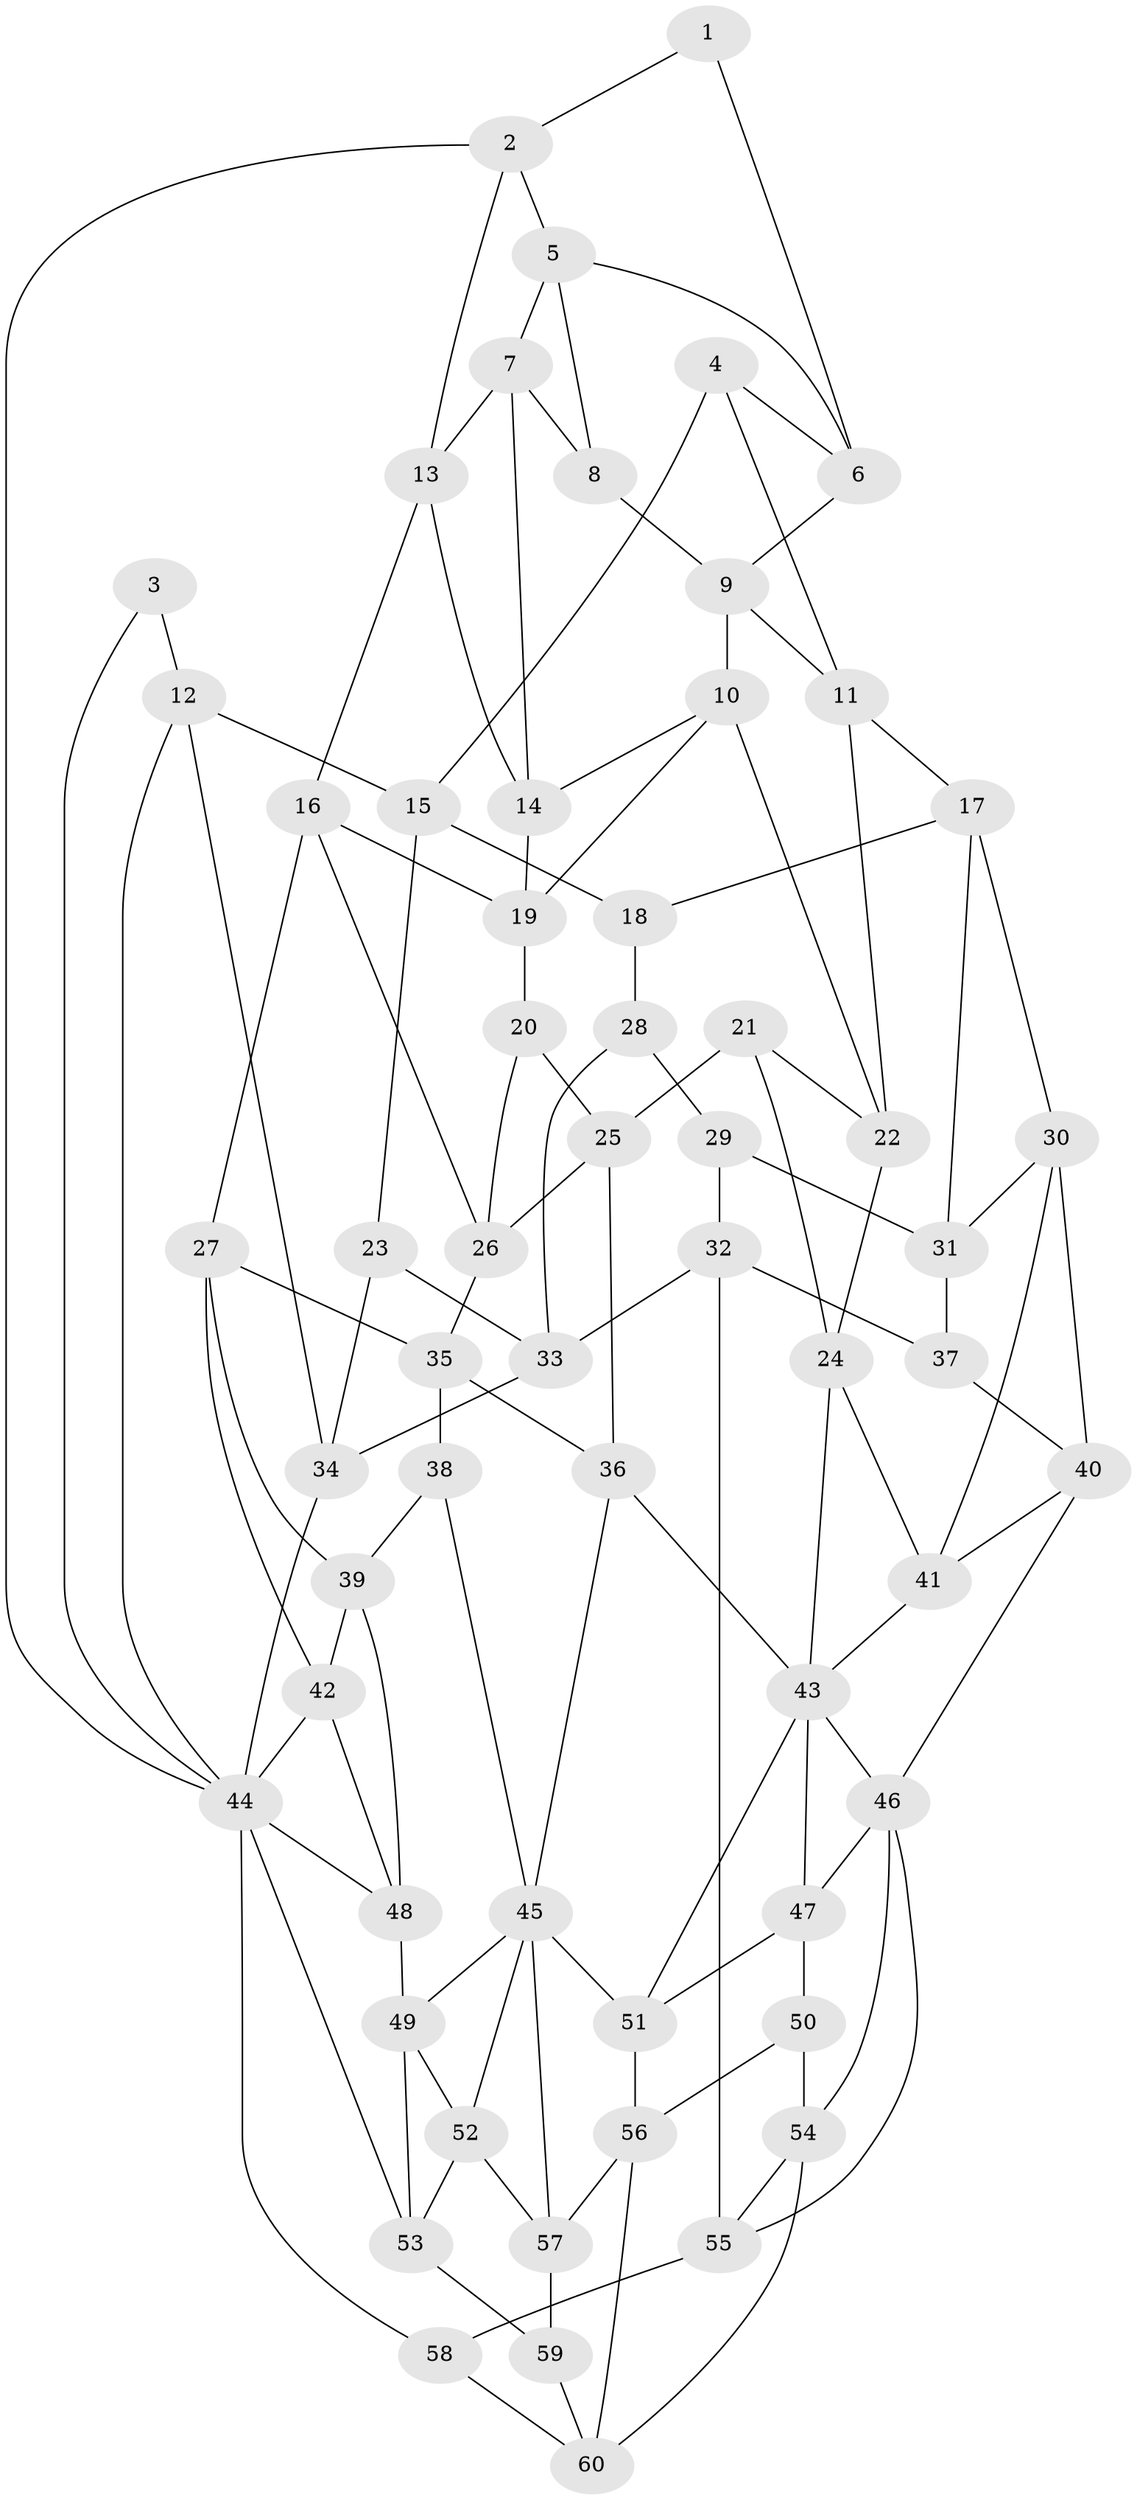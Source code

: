 // original degree distribution, {3: 0.03333333333333333, 4: 0.2, 6: 0.21666666666666667, 5: 0.55}
// Generated by graph-tools (version 1.1) at 2025/51/03/09/25 03:51:06]
// undirected, 60 vertices, 116 edges
graph export_dot {
graph [start="1"]
  node [color=gray90,style=filled];
  1;
  2;
  3;
  4;
  5;
  6;
  7;
  8;
  9;
  10;
  11;
  12;
  13;
  14;
  15;
  16;
  17;
  18;
  19;
  20;
  21;
  22;
  23;
  24;
  25;
  26;
  27;
  28;
  29;
  30;
  31;
  32;
  33;
  34;
  35;
  36;
  37;
  38;
  39;
  40;
  41;
  42;
  43;
  44;
  45;
  46;
  47;
  48;
  49;
  50;
  51;
  52;
  53;
  54;
  55;
  56;
  57;
  58;
  59;
  60;
  1 -- 2 [weight=1.0];
  1 -- 6 [weight=1.0];
  2 -- 5 [weight=1.0];
  2 -- 13 [weight=1.0];
  2 -- 44 [weight=1.0];
  3 -- 12 [weight=1.0];
  3 -- 44 [weight=1.0];
  4 -- 6 [weight=1.0];
  4 -- 11 [weight=1.0];
  4 -- 15 [weight=1.0];
  5 -- 6 [weight=1.0];
  5 -- 7 [weight=1.0];
  5 -- 8 [weight=1.0];
  6 -- 9 [weight=1.0];
  7 -- 8 [weight=1.0];
  7 -- 13 [weight=1.0];
  7 -- 14 [weight=1.0];
  8 -- 9 [weight=1.0];
  9 -- 10 [weight=1.0];
  9 -- 11 [weight=1.0];
  10 -- 14 [weight=1.0];
  10 -- 19 [weight=1.0];
  10 -- 22 [weight=1.0];
  11 -- 17 [weight=1.0];
  11 -- 22 [weight=1.0];
  12 -- 15 [weight=1.0];
  12 -- 34 [weight=1.0];
  12 -- 44 [weight=1.0];
  13 -- 14 [weight=1.0];
  13 -- 16 [weight=1.0];
  14 -- 19 [weight=1.0];
  15 -- 18 [weight=1.0];
  15 -- 23 [weight=1.0];
  16 -- 19 [weight=1.0];
  16 -- 26 [weight=1.0];
  16 -- 27 [weight=1.0];
  17 -- 18 [weight=1.0];
  17 -- 30 [weight=1.0];
  17 -- 31 [weight=1.0];
  18 -- 28 [weight=1.0];
  19 -- 20 [weight=1.0];
  20 -- 25 [weight=1.0];
  20 -- 26 [weight=1.0];
  21 -- 22 [weight=1.0];
  21 -- 24 [weight=1.0];
  21 -- 25 [weight=1.0];
  22 -- 24 [weight=1.0];
  23 -- 33 [weight=1.0];
  23 -- 34 [weight=1.0];
  24 -- 41 [weight=1.0];
  24 -- 43 [weight=1.0];
  25 -- 26 [weight=1.0];
  25 -- 36 [weight=1.0];
  26 -- 35 [weight=1.0];
  27 -- 35 [weight=1.0];
  27 -- 39 [weight=1.0];
  27 -- 42 [weight=1.0];
  28 -- 29 [weight=1.0];
  28 -- 33 [weight=1.0];
  29 -- 31 [weight=1.0];
  29 -- 32 [weight=1.0];
  30 -- 31 [weight=1.0];
  30 -- 40 [weight=1.0];
  30 -- 41 [weight=1.0];
  31 -- 37 [weight=1.0];
  32 -- 33 [weight=1.0];
  32 -- 37 [weight=1.0];
  32 -- 55 [weight=1.0];
  33 -- 34 [weight=1.0];
  34 -- 44 [weight=1.0];
  35 -- 36 [weight=1.0];
  35 -- 38 [weight=1.0];
  36 -- 43 [weight=1.0];
  36 -- 45 [weight=1.0];
  37 -- 40 [weight=1.0];
  38 -- 39 [weight=1.0];
  38 -- 45 [weight=1.0];
  39 -- 42 [weight=1.0];
  39 -- 48 [weight=1.0];
  40 -- 41 [weight=1.0];
  40 -- 46 [weight=1.0];
  41 -- 43 [weight=1.0];
  42 -- 44 [weight=1.0];
  42 -- 48 [weight=1.0];
  43 -- 46 [weight=1.0];
  43 -- 47 [weight=1.0];
  43 -- 51 [weight=1.0];
  44 -- 48 [weight=1.0];
  44 -- 53 [weight=1.0];
  44 -- 58 [weight=1.0];
  45 -- 49 [weight=1.0];
  45 -- 51 [weight=1.0];
  45 -- 52 [weight=1.0];
  45 -- 57 [weight=1.0];
  46 -- 47 [weight=1.0];
  46 -- 54 [weight=1.0];
  46 -- 55 [weight=1.0];
  47 -- 50 [weight=1.0];
  47 -- 51 [weight=1.0];
  48 -- 49 [weight=1.0];
  49 -- 52 [weight=1.0];
  49 -- 53 [weight=1.0];
  50 -- 54 [weight=1.0];
  50 -- 56 [weight=1.0];
  51 -- 56 [weight=1.0];
  52 -- 53 [weight=1.0];
  52 -- 57 [weight=1.0];
  53 -- 59 [weight=1.0];
  54 -- 55 [weight=1.0];
  54 -- 60 [weight=1.0];
  55 -- 58 [weight=1.0];
  56 -- 57 [weight=1.0];
  56 -- 60 [weight=1.0];
  57 -- 59 [weight=1.0];
  58 -- 60 [weight=1.0];
  59 -- 60 [weight=1.0];
}
